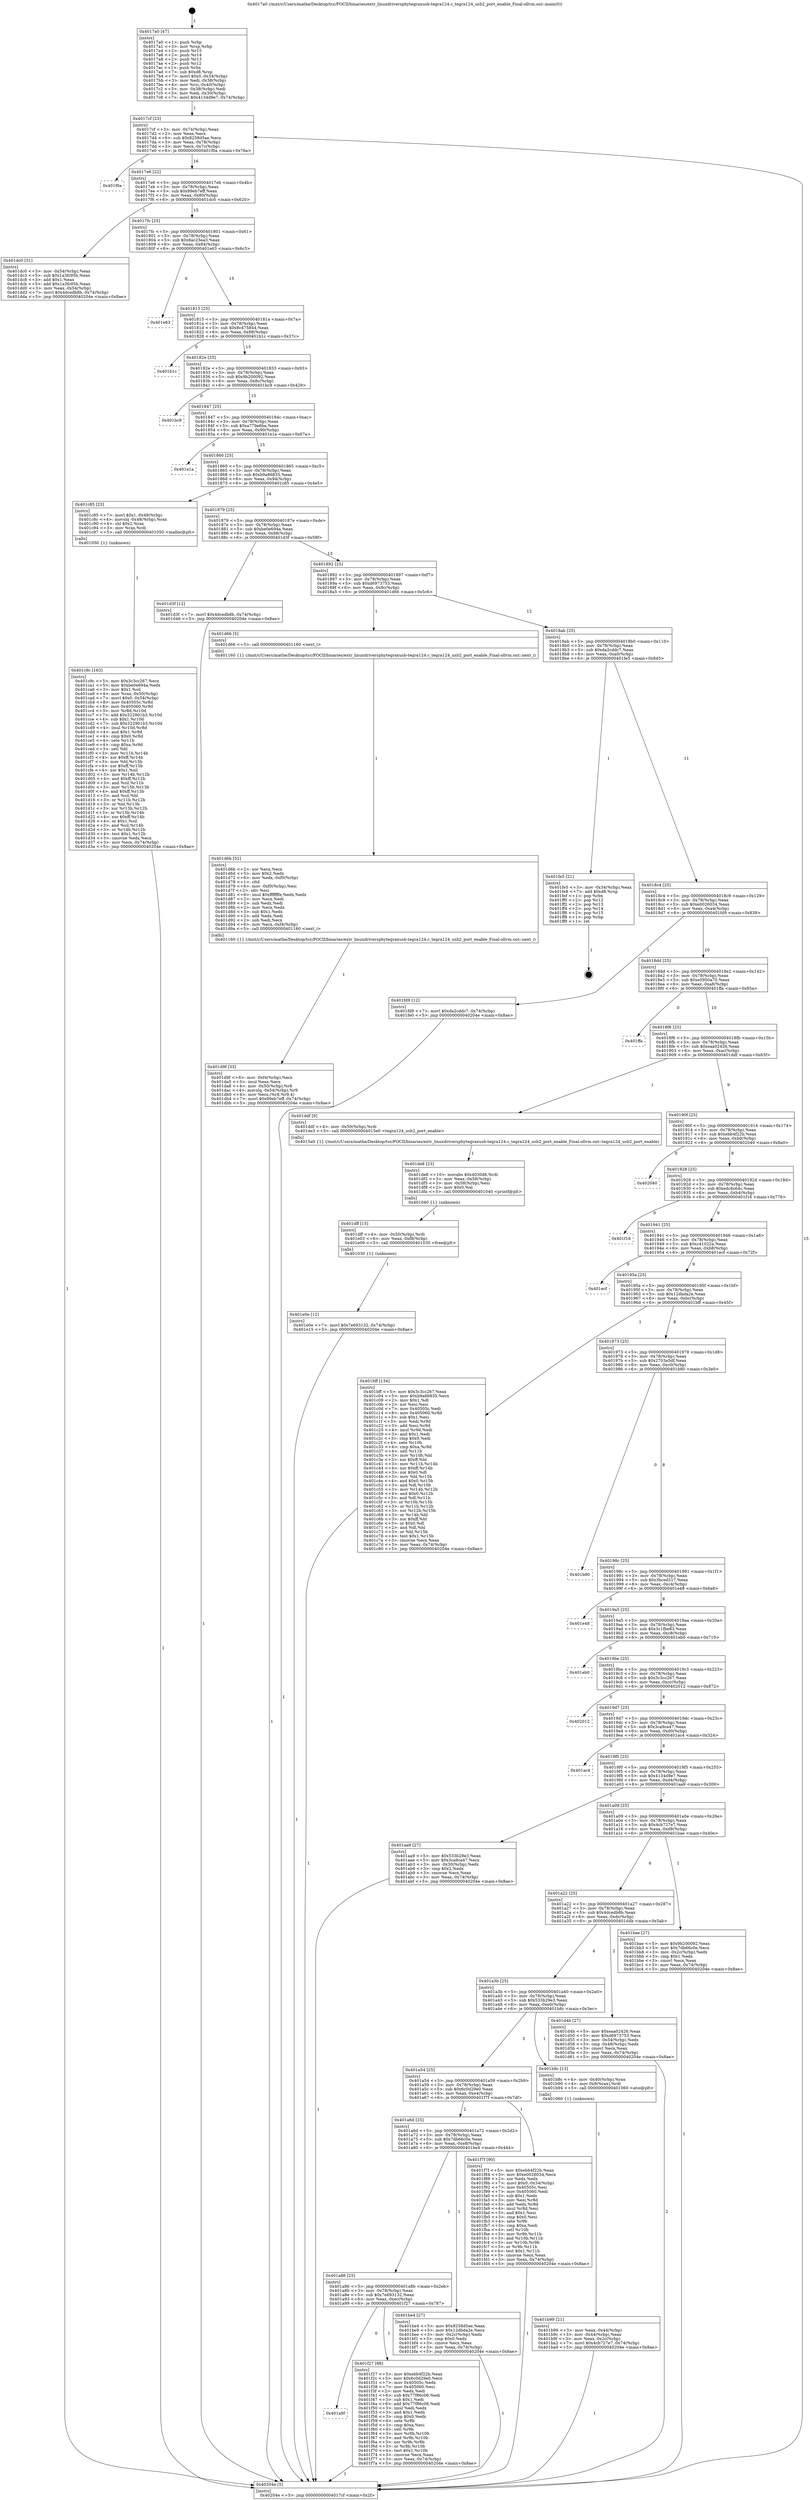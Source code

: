 digraph "0x4017a0" {
  label = "0x4017a0 (/mnt/c/Users/mathe/Desktop/tcc/POCII/binaries/extr_linuxdriversphytegraxusb-tegra124.c_tegra124_usb2_port_enable_Final-ollvm.out::main(0))"
  labelloc = "t"
  node[shape=record]

  Entry [label="",width=0.3,height=0.3,shape=circle,fillcolor=black,style=filled]
  "0x4017cf" [label="{
     0x4017cf [23]\l
     | [instrs]\l
     &nbsp;&nbsp;0x4017cf \<+3\>: mov -0x74(%rbp),%eax\l
     &nbsp;&nbsp;0x4017d2 \<+2\>: mov %eax,%ecx\l
     &nbsp;&nbsp;0x4017d4 \<+6\>: sub $0x8258d5ae,%ecx\l
     &nbsp;&nbsp;0x4017da \<+3\>: mov %eax,-0x78(%rbp)\l
     &nbsp;&nbsp;0x4017dd \<+3\>: mov %ecx,-0x7c(%rbp)\l
     &nbsp;&nbsp;0x4017e0 \<+6\>: je 0000000000401f0a \<main+0x76a\>\l
  }"]
  "0x401f0a" [label="{
     0x401f0a\l
  }", style=dashed]
  "0x4017e6" [label="{
     0x4017e6 [22]\l
     | [instrs]\l
     &nbsp;&nbsp;0x4017e6 \<+5\>: jmp 00000000004017eb \<main+0x4b\>\l
     &nbsp;&nbsp;0x4017eb \<+3\>: mov -0x78(%rbp),%eax\l
     &nbsp;&nbsp;0x4017ee \<+5\>: sub $0x89eb7eff,%eax\l
     &nbsp;&nbsp;0x4017f3 \<+3\>: mov %eax,-0x80(%rbp)\l
     &nbsp;&nbsp;0x4017f6 \<+6\>: je 0000000000401dc0 \<main+0x620\>\l
  }"]
  Exit [label="",width=0.3,height=0.3,shape=circle,fillcolor=black,style=filled,peripheries=2]
  "0x401dc0" [label="{
     0x401dc0 [31]\l
     | [instrs]\l
     &nbsp;&nbsp;0x401dc0 \<+3\>: mov -0x54(%rbp),%eax\l
     &nbsp;&nbsp;0x401dc3 \<+5\>: sub $0x1a3fc95b,%eax\l
     &nbsp;&nbsp;0x401dc8 \<+3\>: add $0x1,%eax\l
     &nbsp;&nbsp;0x401dcb \<+5\>: add $0x1a3fc95b,%eax\l
     &nbsp;&nbsp;0x401dd0 \<+3\>: mov %eax,-0x54(%rbp)\l
     &nbsp;&nbsp;0x401dd3 \<+7\>: movl $0x4dcedb8b,-0x74(%rbp)\l
     &nbsp;&nbsp;0x401dda \<+5\>: jmp 000000000040204e \<main+0x8ae\>\l
  }"]
  "0x4017fc" [label="{
     0x4017fc [25]\l
     | [instrs]\l
     &nbsp;&nbsp;0x4017fc \<+5\>: jmp 0000000000401801 \<main+0x61\>\l
     &nbsp;&nbsp;0x401801 \<+3\>: mov -0x78(%rbp),%eax\l
     &nbsp;&nbsp;0x401804 \<+5\>: sub $0x8ac25ea3,%eax\l
     &nbsp;&nbsp;0x401809 \<+6\>: mov %eax,-0x84(%rbp)\l
     &nbsp;&nbsp;0x40180f \<+6\>: je 0000000000401e63 \<main+0x6c3\>\l
  }"]
  "0x401a9f" [label="{
     0x401a9f\l
  }", style=dashed]
  "0x401e63" [label="{
     0x401e63\l
  }", style=dashed]
  "0x401815" [label="{
     0x401815 [25]\l
     | [instrs]\l
     &nbsp;&nbsp;0x401815 \<+5\>: jmp 000000000040181a \<main+0x7a\>\l
     &nbsp;&nbsp;0x40181a \<+3\>: mov -0x78(%rbp),%eax\l
     &nbsp;&nbsp;0x40181d \<+5\>: sub $0x8c475844,%eax\l
     &nbsp;&nbsp;0x401822 \<+6\>: mov %eax,-0x88(%rbp)\l
     &nbsp;&nbsp;0x401828 \<+6\>: je 0000000000401b1c \<main+0x37c\>\l
  }"]
  "0x401f27" [label="{
     0x401f27 [88]\l
     | [instrs]\l
     &nbsp;&nbsp;0x401f27 \<+5\>: mov $0xebb4f22b,%eax\l
     &nbsp;&nbsp;0x401f2c \<+5\>: mov $0x6c0d29e0,%ecx\l
     &nbsp;&nbsp;0x401f31 \<+7\>: mov 0x40505c,%edx\l
     &nbsp;&nbsp;0x401f38 \<+7\>: mov 0x405060,%esi\l
     &nbsp;&nbsp;0x401f3f \<+2\>: mov %edx,%edi\l
     &nbsp;&nbsp;0x401f41 \<+6\>: sub $0x77f86c06,%edi\l
     &nbsp;&nbsp;0x401f47 \<+3\>: sub $0x1,%edi\l
     &nbsp;&nbsp;0x401f4a \<+6\>: add $0x77f86c06,%edi\l
     &nbsp;&nbsp;0x401f50 \<+3\>: imul %edi,%edx\l
     &nbsp;&nbsp;0x401f53 \<+3\>: and $0x1,%edx\l
     &nbsp;&nbsp;0x401f56 \<+3\>: cmp $0x0,%edx\l
     &nbsp;&nbsp;0x401f59 \<+4\>: sete %r8b\l
     &nbsp;&nbsp;0x401f5d \<+3\>: cmp $0xa,%esi\l
     &nbsp;&nbsp;0x401f60 \<+4\>: setl %r9b\l
     &nbsp;&nbsp;0x401f64 \<+3\>: mov %r8b,%r10b\l
     &nbsp;&nbsp;0x401f67 \<+3\>: and %r9b,%r10b\l
     &nbsp;&nbsp;0x401f6a \<+3\>: xor %r9b,%r8b\l
     &nbsp;&nbsp;0x401f6d \<+3\>: or %r8b,%r10b\l
     &nbsp;&nbsp;0x401f70 \<+4\>: test $0x1,%r10b\l
     &nbsp;&nbsp;0x401f74 \<+3\>: cmovne %ecx,%eax\l
     &nbsp;&nbsp;0x401f77 \<+3\>: mov %eax,-0x74(%rbp)\l
     &nbsp;&nbsp;0x401f7a \<+5\>: jmp 000000000040204e \<main+0x8ae\>\l
  }"]
  "0x401b1c" [label="{
     0x401b1c\l
  }", style=dashed]
  "0x40182e" [label="{
     0x40182e [25]\l
     | [instrs]\l
     &nbsp;&nbsp;0x40182e \<+5\>: jmp 0000000000401833 \<main+0x93\>\l
     &nbsp;&nbsp;0x401833 \<+3\>: mov -0x78(%rbp),%eax\l
     &nbsp;&nbsp;0x401836 \<+5\>: sub $0x9b200092,%eax\l
     &nbsp;&nbsp;0x40183b \<+6\>: mov %eax,-0x8c(%rbp)\l
     &nbsp;&nbsp;0x401841 \<+6\>: je 0000000000401bc9 \<main+0x429\>\l
  }"]
  "0x401e0e" [label="{
     0x401e0e [12]\l
     | [instrs]\l
     &nbsp;&nbsp;0x401e0e \<+7\>: movl $0x7e693132,-0x74(%rbp)\l
     &nbsp;&nbsp;0x401e15 \<+5\>: jmp 000000000040204e \<main+0x8ae\>\l
  }"]
  "0x401bc9" [label="{
     0x401bc9\l
  }", style=dashed]
  "0x401847" [label="{
     0x401847 [25]\l
     | [instrs]\l
     &nbsp;&nbsp;0x401847 \<+5\>: jmp 000000000040184c \<main+0xac\>\l
     &nbsp;&nbsp;0x40184c \<+3\>: mov -0x78(%rbp),%eax\l
     &nbsp;&nbsp;0x40184f \<+5\>: sub $0xa779e6ba,%eax\l
     &nbsp;&nbsp;0x401854 \<+6\>: mov %eax,-0x90(%rbp)\l
     &nbsp;&nbsp;0x40185a \<+6\>: je 0000000000401e1a \<main+0x67a\>\l
  }"]
  "0x401dff" [label="{
     0x401dff [15]\l
     | [instrs]\l
     &nbsp;&nbsp;0x401dff \<+4\>: mov -0x50(%rbp),%rdi\l
     &nbsp;&nbsp;0x401e03 \<+6\>: mov %eax,-0xf8(%rbp)\l
     &nbsp;&nbsp;0x401e09 \<+5\>: call 0000000000401030 \<free@plt\>\l
     | [calls]\l
     &nbsp;&nbsp;0x401030 \{1\} (unknown)\l
  }"]
  "0x401e1a" [label="{
     0x401e1a\l
  }", style=dashed]
  "0x401860" [label="{
     0x401860 [25]\l
     | [instrs]\l
     &nbsp;&nbsp;0x401860 \<+5\>: jmp 0000000000401865 \<main+0xc5\>\l
     &nbsp;&nbsp;0x401865 \<+3\>: mov -0x78(%rbp),%eax\l
     &nbsp;&nbsp;0x401868 \<+5\>: sub $0xb9a86835,%eax\l
     &nbsp;&nbsp;0x40186d \<+6\>: mov %eax,-0x94(%rbp)\l
     &nbsp;&nbsp;0x401873 \<+6\>: je 0000000000401c85 \<main+0x4e5\>\l
  }"]
  "0x401de8" [label="{
     0x401de8 [23]\l
     | [instrs]\l
     &nbsp;&nbsp;0x401de8 \<+10\>: movabs $0x4030d6,%rdi\l
     &nbsp;&nbsp;0x401df2 \<+3\>: mov %eax,-0x58(%rbp)\l
     &nbsp;&nbsp;0x401df5 \<+3\>: mov -0x58(%rbp),%esi\l
     &nbsp;&nbsp;0x401df8 \<+2\>: mov $0x0,%al\l
     &nbsp;&nbsp;0x401dfa \<+5\>: call 0000000000401040 \<printf@plt\>\l
     | [calls]\l
     &nbsp;&nbsp;0x401040 \{1\} (unknown)\l
  }"]
  "0x401c85" [label="{
     0x401c85 [23]\l
     | [instrs]\l
     &nbsp;&nbsp;0x401c85 \<+7\>: movl $0x1,-0x48(%rbp)\l
     &nbsp;&nbsp;0x401c8c \<+4\>: movslq -0x48(%rbp),%rax\l
     &nbsp;&nbsp;0x401c90 \<+4\>: shl $0x2,%rax\l
     &nbsp;&nbsp;0x401c94 \<+3\>: mov %rax,%rdi\l
     &nbsp;&nbsp;0x401c97 \<+5\>: call 0000000000401050 \<malloc@plt\>\l
     | [calls]\l
     &nbsp;&nbsp;0x401050 \{1\} (unknown)\l
  }"]
  "0x401879" [label="{
     0x401879 [25]\l
     | [instrs]\l
     &nbsp;&nbsp;0x401879 \<+5\>: jmp 000000000040187e \<main+0xde\>\l
     &nbsp;&nbsp;0x40187e \<+3\>: mov -0x78(%rbp),%eax\l
     &nbsp;&nbsp;0x401881 \<+5\>: sub $0xbe0e694a,%eax\l
     &nbsp;&nbsp;0x401886 \<+6\>: mov %eax,-0x98(%rbp)\l
     &nbsp;&nbsp;0x40188c \<+6\>: je 0000000000401d3f \<main+0x59f\>\l
  }"]
  "0x401d9f" [label="{
     0x401d9f [33]\l
     | [instrs]\l
     &nbsp;&nbsp;0x401d9f \<+6\>: mov -0xf4(%rbp),%ecx\l
     &nbsp;&nbsp;0x401da5 \<+3\>: imul %eax,%ecx\l
     &nbsp;&nbsp;0x401da8 \<+4\>: mov -0x50(%rbp),%r8\l
     &nbsp;&nbsp;0x401dac \<+4\>: movslq -0x54(%rbp),%r9\l
     &nbsp;&nbsp;0x401db0 \<+4\>: mov %ecx,(%r8,%r9,4)\l
     &nbsp;&nbsp;0x401db4 \<+7\>: movl $0x89eb7eff,-0x74(%rbp)\l
     &nbsp;&nbsp;0x401dbb \<+5\>: jmp 000000000040204e \<main+0x8ae\>\l
  }"]
  "0x401d3f" [label="{
     0x401d3f [12]\l
     | [instrs]\l
     &nbsp;&nbsp;0x401d3f \<+7\>: movl $0x4dcedb8b,-0x74(%rbp)\l
     &nbsp;&nbsp;0x401d46 \<+5\>: jmp 000000000040204e \<main+0x8ae\>\l
  }"]
  "0x401892" [label="{
     0x401892 [25]\l
     | [instrs]\l
     &nbsp;&nbsp;0x401892 \<+5\>: jmp 0000000000401897 \<main+0xf7\>\l
     &nbsp;&nbsp;0x401897 \<+3\>: mov -0x78(%rbp),%eax\l
     &nbsp;&nbsp;0x40189a \<+5\>: sub $0xd6973753,%eax\l
     &nbsp;&nbsp;0x40189f \<+6\>: mov %eax,-0x9c(%rbp)\l
     &nbsp;&nbsp;0x4018a5 \<+6\>: je 0000000000401d66 \<main+0x5c6\>\l
  }"]
  "0x401d6b" [label="{
     0x401d6b [52]\l
     | [instrs]\l
     &nbsp;&nbsp;0x401d6b \<+2\>: xor %ecx,%ecx\l
     &nbsp;&nbsp;0x401d6d \<+5\>: mov $0x2,%edx\l
     &nbsp;&nbsp;0x401d72 \<+6\>: mov %edx,-0xf0(%rbp)\l
     &nbsp;&nbsp;0x401d78 \<+1\>: cltd\l
     &nbsp;&nbsp;0x401d79 \<+6\>: mov -0xf0(%rbp),%esi\l
     &nbsp;&nbsp;0x401d7f \<+2\>: idiv %esi\l
     &nbsp;&nbsp;0x401d81 \<+6\>: imul $0xfffffffe,%edx,%edx\l
     &nbsp;&nbsp;0x401d87 \<+2\>: mov %ecx,%edi\l
     &nbsp;&nbsp;0x401d89 \<+2\>: sub %edx,%edi\l
     &nbsp;&nbsp;0x401d8b \<+2\>: mov %ecx,%edx\l
     &nbsp;&nbsp;0x401d8d \<+3\>: sub $0x1,%edx\l
     &nbsp;&nbsp;0x401d90 \<+2\>: add %edx,%edi\l
     &nbsp;&nbsp;0x401d92 \<+2\>: sub %edi,%ecx\l
     &nbsp;&nbsp;0x401d94 \<+6\>: mov %ecx,-0xf4(%rbp)\l
     &nbsp;&nbsp;0x401d9a \<+5\>: call 0000000000401160 \<next_i\>\l
     | [calls]\l
     &nbsp;&nbsp;0x401160 \{1\} (/mnt/c/Users/mathe/Desktop/tcc/POCII/binaries/extr_linuxdriversphytegraxusb-tegra124.c_tegra124_usb2_port_enable_Final-ollvm.out::next_i)\l
  }"]
  "0x401d66" [label="{
     0x401d66 [5]\l
     | [instrs]\l
     &nbsp;&nbsp;0x401d66 \<+5\>: call 0000000000401160 \<next_i\>\l
     | [calls]\l
     &nbsp;&nbsp;0x401160 \{1\} (/mnt/c/Users/mathe/Desktop/tcc/POCII/binaries/extr_linuxdriversphytegraxusb-tegra124.c_tegra124_usb2_port_enable_Final-ollvm.out::next_i)\l
  }"]
  "0x4018ab" [label="{
     0x4018ab [25]\l
     | [instrs]\l
     &nbsp;&nbsp;0x4018ab \<+5\>: jmp 00000000004018b0 \<main+0x110\>\l
     &nbsp;&nbsp;0x4018b0 \<+3\>: mov -0x78(%rbp),%eax\l
     &nbsp;&nbsp;0x4018b3 \<+5\>: sub $0xda2cddc7,%eax\l
     &nbsp;&nbsp;0x4018b8 \<+6\>: mov %eax,-0xa0(%rbp)\l
     &nbsp;&nbsp;0x4018be \<+6\>: je 0000000000401fe5 \<main+0x845\>\l
  }"]
  "0x401c9c" [label="{
     0x401c9c [163]\l
     | [instrs]\l
     &nbsp;&nbsp;0x401c9c \<+5\>: mov $0x3c3cc267,%ecx\l
     &nbsp;&nbsp;0x401ca1 \<+5\>: mov $0xbe0e694a,%edx\l
     &nbsp;&nbsp;0x401ca6 \<+3\>: mov $0x1,%sil\l
     &nbsp;&nbsp;0x401ca9 \<+4\>: mov %rax,-0x50(%rbp)\l
     &nbsp;&nbsp;0x401cad \<+7\>: movl $0x0,-0x54(%rbp)\l
     &nbsp;&nbsp;0x401cb4 \<+8\>: mov 0x40505c,%r8d\l
     &nbsp;&nbsp;0x401cbc \<+8\>: mov 0x405060,%r9d\l
     &nbsp;&nbsp;0x401cc4 \<+3\>: mov %r8d,%r10d\l
     &nbsp;&nbsp;0x401cc7 \<+7\>: add $0x322901b3,%r10d\l
     &nbsp;&nbsp;0x401cce \<+4\>: sub $0x1,%r10d\l
     &nbsp;&nbsp;0x401cd2 \<+7\>: sub $0x322901b3,%r10d\l
     &nbsp;&nbsp;0x401cd9 \<+4\>: imul %r10d,%r8d\l
     &nbsp;&nbsp;0x401cdd \<+4\>: and $0x1,%r8d\l
     &nbsp;&nbsp;0x401ce1 \<+4\>: cmp $0x0,%r8d\l
     &nbsp;&nbsp;0x401ce5 \<+4\>: sete %r11b\l
     &nbsp;&nbsp;0x401ce9 \<+4\>: cmp $0xa,%r9d\l
     &nbsp;&nbsp;0x401ced \<+3\>: setl %bl\l
     &nbsp;&nbsp;0x401cf0 \<+3\>: mov %r11b,%r14b\l
     &nbsp;&nbsp;0x401cf3 \<+4\>: xor $0xff,%r14b\l
     &nbsp;&nbsp;0x401cf7 \<+3\>: mov %bl,%r15b\l
     &nbsp;&nbsp;0x401cfa \<+4\>: xor $0xff,%r15b\l
     &nbsp;&nbsp;0x401cfe \<+4\>: xor $0x1,%sil\l
     &nbsp;&nbsp;0x401d02 \<+3\>: mov %r14b,%r12b\l
     &nbsp;&nbsp;0x401d05 \<+4\>: and $0xff,%r12b\l
     &nbsp;&nbsp;0x401d09 \<+3\>: and %sil,%r11b\l
     &nbsp;&nbsp;0x401d0c \<+3\>: mov %r15b,%r13b\l
     &nbsp;&nbsp;0x401d0f \<+4\>: and $0xff,%r13b\l
     &nbsp;&nbsp;0x401d13 \<+3\>: and %sil,%bl\l
     &nbsp;&nbsp;0x401d16 \<+3\>: or %r11b,%r12b\l
     &nbsp;&nbsp;0x401d19 \<+3\>: or %bl,%r13b\l
     &nbsp;&nbsp;0x401d1c \<+3\>: xor %r13b,%r12b\l
     &nbsp;&nbsp;0x401d1f \<+3\>: or %r15b,%r14b\l
     &nbsp;&nbsp;0x401d22 \<+4\>: xor $0xff,%r14b\l
     &nbsp;&nbsp;0x401d26 \<+4\>: or $0x1,%sil\l
     &nbsp;&nbsp;0x401d2a \<+3\>: and %sil,%r14b\l
     &nbsp;&nbsp;0x401d2d \<+3\>: or %r14b,%r12b\l
     &nbsp;&nbsp;0x401d30 \<+4\>: test $0x1,%r12b\l
     &nbsp;&nbsp;0x401d34 \<+3\>: cmovne %edx,%ecx\l
     &nbsp;&nbsp;0x401d37 \<+3\>: mov %ecx,-0x74(%rbp)\l
     &nbsp;&nbsp;0x401d3a \<+5\>: jmp 000000000040204e \<main+0x8ae\>\l
  }"]
  "0x401fe5" [label="{
     0x401fe5 [21]\l
     | [instrs]\l
     &nbsp;&nbsp;0x401fe5 \<+3\>: mov -0x34(%rbp),%eax\l
     &nbsp;&nbsp;0x401fe8 \<+7\>: add $0xd8,%rsp\l
     &nbsp;&nbsp;0x401fef \<+1\>: pop %rbx\l
     &nbsp;&nbsp;0x401ff0 \<+2\>: pop %r12\l
     &nbsp;&nbsp;0x401ff2 \<+2\>: pop %r13\l
     &nbsp;&nbsp;0x401ff4 \<+2\>: pop %r14\l
     &nbsp;&nbsp;0x401ff6 \<+2\>: pop %r15\l
     &nbsp;&nbsp;0x401ff8 \<+1\>: pop %rbp\l
     &nbsp;&nbsp;0x401ff9 \<+1\>: ret\l
  }"]
  "0x4018c4" [label="{
     0x4018c4 [25]\l
     | [instrs]\l
     &nbsp;&nbsp;0x4018c4 \<+5\>: jmp 00000000004018c9 \<main+0x129\>\l
     &nbsp;&nbsp;0x4018c9 \<+3\>: mov -0x78(%rbp),%eax\l
     &nbsp;&nbsp;0x4018cc \<+5\>: sub $0xe0026034,%eax\l
     &nbsp;&nbsp;0x4018d1 \<+6\>: mov %eax,-0xa4(%rbp)\l
     &nbsp;&nbsp;0x4018d7 \<+6\>: je 0000000000401fd9 \<main+0x839\>\l
  }"]
  "0x401a86" [label="{
     0x401a86 [25]\l
     | [instrs]\l
     &nbsp;&nbsp;0x401a86 \<+5\>: jmp 0000000000401a8b \<main+0x2eb\>\l
     &nbsp;&nbsp;0x401a8b \<+3\>: mov -0x78(%rbp),%eax\l
     &nbsp;&nbsp;0x401a8e \<+5\>: sub $0x7e693132,%eax\l
     &nbsp;&nbsp;0x401a93 \<+6\>: mov %eax,-0xec(%rbp)\l
     &nbsp;&nbsp;0x401a99 \<+6\>: je 0000000000401f27 \<main+0x787\>\l
  }"]
  "0x401fd9" [label="{
     0x401fd9 [12]\l
     | [instrs]\l
     &nbsp;&nbsp;0x401fd9 \<+7\>: movl $0xda2cddc7,-0x74(%rbp)\l
     &nbsp;&nbsp;0x401fe0 \<+5\>: jmp 000000000040204e \<main+0x8ae\>\l
  }"]
  "0x4018dd" [label="{
     0x4018dd [25]\l
     | [instrs]\l
     &nbsp;&nbsp;0x4018dd \<+5\>: jmp 00000000004018e2 \<main+0x142\>\l
     &nbsp;&nbsp;0x4018e2 \<+3\>: mov -0x78(%rbp),%eax\l
     &nbsp;&nbsp;0x4018e5 \<+5\>: sub $0xe5950a70,%eax\l
     &nbsp;&nbsp;0x4018ea \<+6\>: mov %eax,-0xa8(%rbp)\l
     &nbsp;&nbsp;0x4018f0 \<+6\>: je 0000000000401ffa \<main+0x85a\>\l
  }"]
  "0x401be4" [label="{
     0x401be4 [27]\l
     | [instrs]\l
     &nbsp;&nbsp;0x401be4 \<+5\>: mov $0x8258d5ae,%eax\l
     &nbsp;&nbsp;0x401be9 \<+5\>: mov $0x12dbda2e,%ecx\l
     &nbsp;&nbsp;0x401bee \<+3\>: mov -0x2c(%rbp),%edx\l
     &nbsp;&nbsp;0x401bf1 \<+3\>: cmp $0x0,%edx\l
     &nbsp;&nbsp;0x401bf4 \<+3\>: cmove %ecx,%eax\l
     &nbsp;&nbsp;0x401bf7 \<+3\>: mov %eax,-0x74(%rbp)\l
     &nbsp;&nbsp;0x401bfa \<+5\>: jmp 000000000040204e \<main+0x8ae\>\l
  }"]
  "0x401ffa" [label="{
     0x401ffa\l
  }", style=dashed]
  "0x4018f6" [label="{
     0x4018f6 [25]\l
     | [instrs]\l
     &nbsp;&nbsp;0x4018f6 \<+5\>: jmp 00000000004018fb \<main+0x15b\>\l
     &nbsp;&nbsp;0x4018fb \<+3\>: mov -0x78(%rbp),%eax\l
     &nbsp;&nbsp;0x4018fe \<+5\>: sub $0xeaa02426,%eax\l
     &nbsp;&nbsp;0x401903 \<+6\>: mov %eax,-0xac(%rbp)\l
     &nbsp;&nbsp;0x401909 \<+6\>: je 0000000000401ddf \<main+0x63f\>\l
  }"]
  "0x401a6d" [label="{
     0x401a6d [25]\l
     | [instrs]\l
     &nbsp;&nbsp;0x401a6d \<+5\>: jmp 0000000000401a72 \<main+0x2d2\>\l
     &nbsp;&nbsp;0x401a72 \<+3\>: mov -0x78(%rbp),%eax\l
     &nbsp;&nbsp;0x401a75 \<+5\>: sub $0x7db66c0e,%eax\l
     &nbsp;&nbsp;0x401a7a \<+6\>: mov %eax,-0xe8(%rbp)\l
     &nbsp;&nbsp;0x401a80 \<+6\>: je 0000000000401be4 \<main+0x444\>\l
  }"]
  "0x401ddf" [label="{
     0x401ddf [9]\l
     | [instrs]\l
     &nbsp;&nbsp;0x401ddf \<+4\>: mov -0x50(%rbp),%rdi\l
     &nbsp;&nbsp;0x401de3 \<+5\>: call 00000000004015e0 \<tegra124_usb2_port_enable\>\l
     | [calls]\l
     &nbsp;&nbsp;0x4015e0 \{1\} (/mnt/c/Users/mathe/Desktop/tcc/POCII/binaries/extr_linuxdriversphytegraxusb-tegra124.c_tegra124_usb2_port_enable_Final-ollvm.out::tegra124_usb2_port_enable)\l
  }"]
  "0x40190f" [label="{
     0x40190f [25]\l
     | [instrs]\l
     &nbsp;&nbsp;0x40190f \<+5\>: jmp 0000000000401914 \<main+0x174\>\l
     &nbsp;&nbsp;0x401914 \<+3\>: mov -0x78(%rbp),%eax\l
     &nbsp;&nbsp;0x401917 \<+5\>: sub $0xebb4f22b,%eax\l
     &nbsp;&nbsp;0x40191c \<+6\>: mov %eax,-0xb0(%rbp)\l
     &nbsp;&nbsp;0x401922 \<+6\>: je 0000000000402040 \<main+0x8a0\>\l
  }"]
  "0x401f7f" [label="{
     0x401f7f [90]\l
     | [instrs]\l
     &nbsp;&nbsp;0x401f7f \<+5\>: mov $0xebb4f22b,%eax\l
     &nbsp;&nbsp;0x401f84 \<+5\>: mov $0xe0026034,%ecx\l
     &nbsp;&nbsp;0x401f89 \<+2\>: xor %edx,%edx\l
     &nbsp;&nbsp;0x401f8b \<+7\>: movl $0x0,-0x34(%rbp)\l
     &nbsp;&nbsp;0x401f92 \<+7\>: mov 0x40505c,%esi\l
     &nbsp;&nbsp;0x401f99 \<+7\>: mov 0x405060,%edi\l
     &nbsp;&nbsp;0x401fa0 \<+3\>: sub $0x1,%edx\l
     &nbsp;&nbsp;0x401fa3 \<+3\>: mov %esi,%r8d\l
     &nbsp;&nbsp;0x401fa6 \<+3\>: add %edx,%r8d\l
     &nbsp;&nbsp;0x401fa9 \<+4\>: imul %r8d,%esi\l
     &nbsp;&nbsp;0x401fad \<+3\>: and $0x1,%esi\l
     &nbsp;&nbsp;0x401fb0 \<+3\>: cmp $0x0,%esi\l
     &nbsp;&nbsp;0x401fb3 \<+4\>: sete %r9b\l
     &nbsp;&nbsp;0x401fb7 \<+3\>: cmp $0xa,%edi\l
     &nbsp;&nbsp;0x401fba \<+4\>: setl %r10b\l
     &nbsp;&nbsp;0x401fbe \<+3\>: mov %r9b,%r11b\l
     &nbsp;&nbsp;0x401fc1 \<+3\>: and %r10b,%r11b\l
     &nbsp;&nbsp;0x401fc4 \<+3\>: xor %r10b,%r9b\l
     &nbsp;&nbsp;0x401fc7 \<+3\>: or %r9b,%r11b\l
     &nbsp;&nbsp;0x401fca \<+4\>: test $0x1,%r11b\l
     &nbsp;&nbsp;0x401fce \<+3\>: cmovne %ecx,%eax\l
     &nbsp;&nbsp;0x401fd1 \<+3\>: mov %eax,-0x74(%rbp)\l
     &nbsp;&nbsp;0x401fd4 \<+5\>: jmp 000000000040204e \<main+0x8ae\>\l
  }"]
  "0x402040" [label="{
     0x402040\l
  }", style=dashed]
  "0x401928" [label="{
     0x401928 [25]\l
     | [instrs]\l
     &nbsp;&nbsp;0x401928 \<+5\>: jmp 000000000040192d \<main+0x18d\>\l
     &nbsp;&nbsp;0x40192d \<+3\>: mov -0x78(%rbp),%eax\l
     &nbsp;&nbsp;0x401930 \<+5\>: sub $0xedc8c64c,%eax\l
     &nbsp;&nbsp;0x401935 \<+6\>: mov %eax,-0xb4(%rbp)\l
     &nbsp;&nbsp;0x40193b \<+6\>: je 0000000000401f16 \<main+0x776\>\l
  }"]
  "0x401b99" [label="{
     0x401b99 [21]\l
     | [instrs]\l
     &nbsp;&nbsp;0x401b99 \<+3\>: mov %eax,-0x44(%rbp)\l
     &nbsp;&nbsp;0x401b9c \<+3\>: mov -0x44(%rbp),%eax\l
     &nbsp;&nbsp;0x401b9f \<+3\>: mov %eax,-0x2c(%rbp)\l
     &nbsp;&nbsp;0x401ba2 \<+7\>: movl $0x4cb727e7,-0x74(%rbp)\l
     &nbsp;&nbsp;0x401ba9 \<+5\>: jmp 000000000040204e \<main+0x8ae\>\l
  }"]
  "0x401f16" [label="{
     0x401f16\l
  }", style=dashed]
  "0x401941" [label="{
     0x401941 [25]\l
     | [instrs]\l
     &nbsp;&nbsp;0x401941 \<+5\>: jmp 0000000000401946 \<main+0x1a6\>\l
     &nbsp;&nbsp;0x401946 \<+3\>: mov -0x78(%rbp),%eax\l
     &nbsp;&nbsp;0x401949 \<+5\>: sub $0xc41022a,%eax\l
     &nbsp;&nbsp;0x40194e \<+6\>: mov %eax,-0xb8(%rbp)\l
     &nbsp;&nbsp;0x401954 \<+6\>: je 0000000000401ecf \<main+0x72f\>\l
  }"]
  "0x401a54" [label="{
     0x401a54 [25]\l
     | [instrs]\l
     &nbsp;&nbsp;0x401a54 \<+5\>: jmp 0000000000401a59 \<main+0x2b9\>\l
     &nbsp;&nbsp;0x401a59 \<+3\>: mov -0x78(%rbp),%eax\l
     &nbsp;&nbsp;0x401a5c \<+5\>: sub $0x6c0d29e0,%eax\l
     &nbsp;&nbsp;0x401a61 \<+6\>: mov %eax,-0xe4(%rbp)\l
     &nbsp;&nbsp;0x401a67 \<+6\>: je 0000000000401f7f \<main+0x7df\>\l
  }"]
  "0x401ecf" [label="{
     0x401ecf\l
  }", style=dashed]
  "0x40195a" [label="{
     0x40195a [25]\l
     | [instrs]\l
     &nbsp;&nbsp;0x40195a \<+5\>: jmp 000000000040195f \<main+0x1bf\>\l
     &nbsp;&nbsp;0x40195f \<+3\>: mov -0x78(%rbp),%eax\l
     &nbsp;&nbsp;0x401962 \<+5\>: sub $0x12dbda2e,%eax\l
     &nbsp;&nbsp;0x401967 \<+6\>: mov %eax,-0xbc(%rbp)\l
     &nbsp;&nbsp;0x40196d \<+6\>: je 0000000000401bff \<main+0x45f\>\l
  }"]
  "0x401b8c" [label="{
     0x401b8c [13]\l
     | [instrs]\l
     &nbsp;&nbsp;0x401b8c \<+4\>: mov -0x40(%rbp),%rax\l
     &nbsp;&nbsp;0x401b90 \<+4\>: mov 0x8(%rax),%rdi\l
     &nbsp;&nbsp;0x401b94 \<+5\>: call 0000000000401060 \<atoi@plt\>\l
     | [calls]\l
     &nbsp;&nbsp;0x401060 \{1\} (unknown)\l
  }"]
  "0x401bff" [label="{
     0x401bff [134]\l
     | [instrs]\l
     &nbsp;&nbsp;0x401bff \<+5\>: mov $0x3c3cc267,%eax\l
     &nbsp;&nbsp;0x401c04 \<+5\>: mov $0xb9a86835,%ecx\l
     &nbsp;&nbsp;0x401c09 \<+2\>: mov $0x1,%dl\l
     &nbsp;&nbsp;0x401c0b \<+2\>: xor %esi,%esi\l
     &nbsp;&nbsp;0x401c0d \<+7\>: mov 0x40505c,%edi\l
     &nbsp;&nbsp;0x401c14 \<+8\>: mov 0x405060,%r8d\l
     &nbsp;&nbsp;0x401c1c \<+3\>: sub $0x1,%esi\l
     &nbsp;&nbsp;0x401c1f \<+3\>: mov %edi,%r9d\l
     &nbsp;&nbsp;0x401c22 \<+3\>: add %esi,%r9d\l
     &nbsp;&nbsp;0x401c25 \<+4\>: imul %r9d,%edi\l
     &nbsp;&nbsp;0x401c29 \<+3\>: and $0x1,%edi\l
     &nbsp;&nbsp;0x401c2c \<+3\>: cmp $0x0,%edi\l
     &nbsp;&nbsp;0x401c2f \<+4\>: sete %r10b\l
     &nbsp;&nbsp;0x401c33 \<+4\>: cmp $0xa,%r8d\l
     &nbsp;&nbsp;0x401c37 \<+4\>: setl %r11b\l
     &nbsp;&nbsp;0x401c3b \<+3\>: mov %r10b,%bl\l
     &nbsp;&nbsp;0x401c3e \<+3\>: xor $0xff,%bl\l
     &nbsp;&nbsp;0x401c41 \<+3\>: mov %r11b,%r14b\l
     &nbsp;&nbsp;0x401c44 \<+4\>: xor $0xff,%r14b\l
     &nbsp;&nbsp;0x401c48 \<+3\>: xor $0x0,%dl\l
     &nbsp;&nbsp;0x401c4b \<+3\>: mov %bl,%r15b\l
     &nbsp;&nbsp;0x401c4e \<+4\>: and $0x0,%r15b\l
     &nbsp;&nbsp;0x401c52 \<+3\>: and %dl,%r10b\l
     &nbsp;&nbsp;0x401c55 \<+3\>: mov %r14b,%r12b\l
     &nbsp;&nbsp;0x401c58 \<+4\>: and $0x0,%r12b\l
     &nbsp;&nbsp;0x401c5c \<+3\>: and %dl,%r11b\l
     &nbsp;&nbsp;0x401c5f \<+3\>: or %r10b,%r15b\l
     &nbsp;&nbsp;0x401c62 \<+3\>: or %r11b,%r12b\l
     &nbsp;&nbsp;0x401c65 \<+3\>: xor %r12b,%r15b\l
     &nbsp;&nbsp;0x401c68 \<+3\>: or %r14b,%bl\l
     &nbsp;&nbsp;0x401c6b \<+3\>: xor $0xff,%bl\l
     &nbsp;&nbsp;0x401c6e \<+3\>: or $0x0,%dl\l
     &nbsp;&nbsp;0x401c71 \<+2\>: and %dl,%bl\l
     &nbsp;&nbsp;0x401c73 \<+3\>: or %bl,%r15b\l
     &nbsp;&nbsp;0x401c76 \<+4\>: test $0x1,%r15b\l
     &nbsp;&nbsp;0x401c7a \<+3\>: cmovne %ecx,%eax\l
     &nbsp;&nbsp;0x401c7d \<+3\>: mov %eax,-0x74(%rbp)\l
     &nbsp;&nbsp;0x401c80 \<+5\>: jmp 000000000040204e \<main+0x8ae\>\l
  }"]
  "0x401973" [label="{
     0x401973 [25]\l
     | [instrs]\l
     &nbsp;&nbsp;0x401973 \<+5\>: jmp 0000000000401978 \<main+0x1d8\>\l
     &nbsp;&nbsp;0x401978 \<+3\>: mov -0x78(%rbp),%eax\l
     &nbsp;&nbsp;0x40197b \<+5\>: sub $0x2703a5df,%eax\l
     &nbsp;&nbsp;0x401980 \<+6\>: mov %eax,-0xc0(%rbp)\l
     &nbsp;&nbsp;0x401986 \<+6\>: je 0000000000401b80 \<main+0x3e0\>\l
  }"]
  "0x401a3b" [label="{
     0x401a3b [25]\l
     | [instrs]\l
     &nbsp;&nbsp;0x401a3b \<+5\>: jmp 0000000000401a40 \<main+0x2a0\>\l
     &nbsp;&nbsp;0x401a40 \<+3\>: mov -0x78(%rbp),%eax\l
     &nbsp;&nbsp;0x401a43 \<+5\>: sub $0x533b29e3,%eax\l
     &nbsp;&nbsp;0x401a48 \<+6\>: mov %eax,-0xe0(%rbp)\l
     &nbsp;&nbsp;0x401a4e \<+6\>: je 0000000000401b8c \<main+0x3ec\>\l
  }"]
  "0x401b80" [label="{
     0x401b80\l
  }", style=dashed]
  "0x40198c" [label="{
     0x40198c [25]\l
     | [instrs]\l
     &nbsp;&nbsp;0x40198c \<+5\>: jmp 0000000000401991 \<main+0x1f1\>\l
     &nbsp;&nbsp;0x401991 \<+3\>: mov -0x78(%rbp),%eax\l
     &nbsp;&nbsp;0x401994 \<+5\>: sub $0x3bced317,%eax\l
     &nbsp;&nbsp;0x401999 \<+6\>: mov %eax,-0xc4(%rbp)\l
     &nbsp;&nbsp;0x40199f \<+6\>: je 0000000000401e48 \<main+0x6a8\>\l
  }"]
  "0x401d4b" [label="{
     0x401d4b [27]\l
     | [instrs]\l
     &nbsp;&nbsp;0x401d4b \<+5\>: mov $0xeaa02426,%eax\l
     &nbsp;&nbsp;0x401d50 \<+5\>: mov $0xd6973753,%ecx\l
     &nbsp;&nbsp;0x401d55 \<+3\>: mov -0x54(%rbp),%edx\l
     &nbsp;&nbsp;0x401d58 \<+3\>: cmp -0x48(%rbp),%edx\l
     &nbsp;&nbsp;0x401d5b \<+3\>: cmovl %ecx,%eax\l
     &nbsp;&nbsp;0x401d5e \<+3\>: mov %eax,-0x74(%rbp)\l
     &nbsp;&nbsp;0x401d61 \<+5\>: jmp 000000000040204e \<main+0x8ae\>\l
  }"]
  "0x401e48" [label="{
     0x401e48\l
  }", style=dashed]
  "0x4019a5" [label="{
     0x4019a5 [25]\l
     | [instrs]\l
     &nbsp;&nbsp;0x4019a5 \<+5\>: jmp 00000000004019aa \<main+0x20a\>\l
     &nbsp;&nbsp;0x4019aa \<+3\>: mov -0x78(%rbp),%eax\l
     &nbsp;&nbsp;0x4019ad \<+5\>: sub $0x3c1fbe83,%eax\l
     &nbsp;&nbsp;0x4019b2 \<+6\>: mov %eax,-0xc8(%rbp)\l
     &nbsp;&nbsp;0x4019b8 \<+6\>: je 0000000000401eb0 \<main+0x710\>\l
  }"]
  "0x401a22" [label="{
     0x401a22 [25]\l
     | [instrs]\l
     &nbsp;&nbsp;0x401a22 \<+5\>: jmp 0000000000401a27 \<main+0x287\>\l
     &nbsp;&nbsp;0x401a27 \<+3\>: mov -0x78(%rbp),%eax\l
     &nbsp;&nbsp;0x401a2a \<+5\>: sub $0x4dcedb8b,%eax\l
     &nbsp;&nbsp;0x401a2f \<+6\>: mov %eax,-0xdc(%rbp)\l
     &nbsp;&nbsp;0x401a35 \<+6\>: je 0000000000401d4b \<main+0x5ab\>\l
  }"]
  "0x401eb0" [label="{
     0x401eb0\l
  }", style=dashed]
  "0x4019be" [label="{
     0x4019be [25]\l
     | [instrs]\l
     &nbsp;&nbsp;0x4019be \<+5\>: jmp 00000000004019c3 \<main+0x223\>\l
     &nbsp;&nbsp;0x4019c3 \<+3\>: mov -0x78(%rbp),%eax\l
     &nbsp;&nbsp;0x4019c6 \<+5\>: sub $0x3c3cc267,%eax\l
     &nbsp;&nbsp;0x4019cb \<+6\>: mov %eax,-0xcc(%rbp)\l
     &nbsp;&nbsp;0x4019d1 \<+6\>: je 0000000000402012 \<main+0x872\>\l
  }"]
  "0x401bae" [label="{
     0x401bae [27]\l
     | [instrs]\l
     &nbsp;&nbsp;0x401bae \<+5\>: mov $0x9b200092,%eax\l
     &nbsp;&nbsp;0x401bb3 \<+5\>: mov $0x7db66c0e,%ecx\l
     &nbsp;&nbsp;0x401bb8 \<+3\>: mov -0x2c(%rbp),%edx\l
     &nbsp;&nbsp;0x401bbb \<+3\>: cmp $0x1,%edx\l
     &nbsp;&nbsp;0x401bbe \<+3\>: cmovl %ecx,%eax\l
     &nbsp;&nbsp;0x401bc1 \<+3\>: mov %eax,-0x74(%rbp)\l
     &nbsp;&nbsp;0x401bc4 \<+5\>: jmp 000000000040204e \<main+0x8ae\>\l
  }"]
  "0x402012" [label="{
     0x402012\l
  }", style=dashed]
  "0x4019d7" [label="{
     0x4019d7 [25]\l
     | [instrs]\l
     &nbsp;&nbsp;0x4019d7 \<+5\>: jmp 00000000004019dc \<main+0x23c\>\l
     &nbsp;&nbsp;0x4019dc \<+3\>: mov -0x78(%rbp),%eax\l
     &nbsp;&nbsp;0x4019df \<+5\>: sub $0x3ca9ca47,%eax\l
     &nbsp;&nbsp;0x4019e4 \<+6\>: mov %eax,-0xd0(%rbp)\l
     &nbsp;&nbsp;0x4019ea \<+6\>: je 0000000000401ac4 \<main+0x324\>\l
  }"]
  "0x4017a0" [label="{
     0x4017a0 [47]\l
     | [instrs]\l
     &nbsp;&nbsp;0x4017a0 \<+1\>: push %rbp\l
     &nbsp;&nbsp;0x4017a1 \<+3\>: mov %rsp,%rbp\l
     &nbsp;&nbsp;0x4017a4 \<+2\>: push %r15\l
     &nbsp;&nbsp;0x4017a6 \<+2\>: push %r14\l
     &nbsp;&nbsp;0x4017a8 \<+2\>: push %r13\l
     &nbsp;&nbsp;0x4017aa \<+2\>: push %r12\l
     &nbsp;&nbsp;0x4017ac \<+1\>: push %rbx\l
     &nbsp;&nbsp;0x4017ad \<+7\>: sub $0xd8,%rsp\l
     &nbsp;&nbsp;0x4017b4 \<+7\>: movl $0x0,-0x34(%rbp)\l
     &nbsp;&nbsp;0x4017bb \<+3\>: mov %edi,-0x38(%rbp)\l
     &nbsp;&nbsp;0x4017be \<+4\>: mov %rsi,-0x40(%rbp)\l
     &nbsp;&nbsp;0x4017c2 \<+3\>: mov -0x38(%rbp),%edi\l
     &nbsp;&nbsp;0x4017c5 \<+3\>: mov %edi,-0x30(%rbp)\l
     &nbsp;&nbsp;0x4017c8 \<+7\>: movl $0x4134d9e7,-0x74(%rbp)\l
  }"]
  "0x401ac4" [label="{
     0x401ac4\l
  }", style=dashed]
  "0x4019f0" [label="{
     0x4019f0 [25]\l
     | [instrs]\l
     &nbsp;&nbsp;0x4019f0 \<+5\>: jmp 00000000004019f5 \<main+0x255\>\l
     &nbsp;&nbsp;0x4019f5 \<+3\>: mov -0x78(%rbp),%eax\l
     &nbsp;&nbsp;0x4019f8 \<+5\>: sub $0x4134d9e7,%eax\l
     &nbsp;&nbsp;0x4019fd \<+6\>: mov %eax,-0xd4(%rbp)\l
     &nbsp;&nbsp;0x401a03 \<+6\>: je 0000000000401aa9 \<main+0x309\>\l
  }"]
  "0x40204e" [label="{
     0x40204e [5]\l
     | [instrs]\l
     &nbsp;&nbsp;0x40204e \<+5\>: jmp 00000000004017cf \<main+0x2f\>\l
  }"]
  "0x401aa9" [label="{
     0x401aa9 [27]\l
     | [instrs]\l
     &nbsp;&nbsp;0x401aa9 \<+5\>: mov $0x533b29e3,%eax\l
     &nbsp;&nbsp;0x401aae \<+5\>: mov $0x3ca9ca47,%ecx\l
     &nbsp;&nbsp;0x401ab3 \<+3\>: mov -0x30(%rbp),%edx\l
     &nbsp;&nbsp;0x401ab6 \<+3\>: cmp $0x2,%edx\l
     &nbsp;&nbsp;0x401ab9 \<+3\>: cmovne %ecx,%eax\l
     &nbsp;&nbsp;0x401abc \<+3\>: mov %eax,-0x74(%rbp)\l
     &nbsp;&nbsp;0x401abf \<+5\>: jmp 000000000040204e \<main+0x8ae\>\l
  }"]
  "0x401a09" [label="{
     0x401a09 [25]\l
     | [instrs]\l
     &nbsp;&nbsp;0x401a09 \<+5\>: jmp 0000000000401a0e \<main+0x26e\>\l
     &nbsp;&nbsp;0x401a0e \<+3\>: mov -0x78(%rbp),%eax\l
     &nbsp;&nbsp;0x401a11 \<+5\>: sub $0x4cb727e7,%eax\l
     &nbsp;&nbsp;0x401a16 \<+6\>: mov %eax,-0xd8(%rbp)\l
     &nbsp;&nbsp;0x401a1c \<+6\>: je 0000000000401bae \<main+0x40e\>\l
  }"]
  Entry -> "0x4017a0" [label=" 1"]
  "0x4017cf" -> "0x401f0a" [label=" 0"]
  "0x4017cf" -> "0x4017e6" [label=" 16"]
  "0x401fe5" -> Exit [label=" 1"]
  "0x4017e6" -> "0x401dc0" [label=" 1"]
  "0x4017e6" -> "0x4017fc" [label=" 15"]
  "0x401fd9" -> "0x40204e" [label=" 1"]
  "0x4017fc" -> "0x401e63" [label=" 0"]
  "0x4017fc" -> "0x401815" [label=" 15"]
  "0x401f7f" -> "0x40204e" [label=" 1"]
  "0x401815" -> "0x401b1c" [label=" 0"]
  "0x401815" -> "0x40182e" [label=" 15"]
  "0x401f27" -> "0x40204e" [label=" 1"]
  "0x40182e" -> "0x401bc9" [label=" 0"]
  "0x40182e" -> "0x401847" [label=" 15"]
  "0x401a86" -> "0x401f27" [label=" 1"]
  "0x401847" -> "0x401e1a" [label=" 0"]
  "0x401847" -> "0x401860" [label=" 15"]
  "0x401a86" -> "0x401a9f" [label=" 0"]
  "0x401860" -> "0x401c85" [label=" 1"]
  "0x401860" -> "0x401879" [label=" 14"]
  "0x401e0e" -> "0x40204e" [label=" 1"]
  "0x401879" -> "0x401d3f" [label=" 1"]
  "0x401879" -> "0x401892" [label=" 13"]
  "0x401dff" -> "0x401e0e" [label=" 1"]
  "0x401892" -> "0x401d66" [label=" 1"]
  "0x401892" -> "0x4018ab" [label=" 12"]
  "0x401de8" -> "0x401dff" [label=" 1"]
  "0x4018ab" -> "0x401fe5" [label=" 1"]
  "0x4018ab" -> "0x4018c4" [label=" 11"]
  "0x401ddf" -> "0x401de8" [label=" 1"]
  "0x4018c4" -> "0x401fd9" [label=" 1"]
  "0x4018c4" -> "0x4018dd" [label=" 10"]
  "0x401dc0" -> "0x40204e" [label=" 1"]
  "0x4018dd" -> "0x401ffa" [label=" 0"]
  "0x4018dd" -> "0x4018f6" [label=" 10"]
  "0x401d9f" -> "0x40204e" [label=" 1"]
  "0x4018f6" -> "0x401ddf" [label=" 1"]
  "0x4018f6" -> "0x40190f" [label=" 9"]
  "0x401d66" -> "0x401d6b" [label=" 1"]
  "0x40190f" -> "0x402040" [label=" 0"]
  "0x40190f" -> "0x401928" [label=" 9"]
  "0x401d4b" -> "0x40204e" [label=" 2"]
  "0x401928" -> "0x401f16" [label=" 0"]
  "0x401928" -> "0x401941" [label=" 9"]
  "0x401c9c" -> "0x40204e" [label=" 1"]
  "0x401941" -> "0x401ecf" [label=" 0"]
  "0x401941" -> "0x40195a" [label=" 9"]
  "0x401c85" -> "0x401c9c" [label=" 1"]
  "0x40195a" -> "0x401bff" [label=" 1"]
  "0x40195a" -> "0x401973" [label=" 8"]
  "0x401bff" -> "0x40204e" [label=" 1"]
  "0x401973" -> "0x401b80" [label=" 0"]
  "0x401973" -> "0x40198c" [label=" 8"]
  "0x401a6d" -> "0x401a86" [label=" 1"]
  "0x40198c" -> "0x401e48" [label=" 0"]
  "0x40198c" -> "0x4019a5" [label=" 8"]
  "0x401a6d" -> "0x401be4" [label=" 1"]
  "0x4019a5" -> "0x401eb0" [label=" 0"]
  "0x4019a5" -> "0x4019be" [label=" 8"]
  "0x401a54" -> "0x401a6d" [label=" 2"]
  "0x4019be" -> "0x402012" [label=" 0"]
  "0x4019be" -> "0x4019d7" [label=" 8"]
  "0x401a54" -> "0x401f7f" [label=" 1"]
  "0x4019d7" -> "0x401ac4" [label=" 0"]
  "0x4019d7" -> "0x4019f0" [label=" 8"]
  "0x401bae" -> "0x40204e" [label=" 1"]
  "0x4019f0" -> "0x401aa9" [label=" 1"]
  "0x4019f0" -> "0x401a09" [label=" 7"]
  "0x401aa9" -> "0x40204e" [label=" 1"]
  "0x4017a0" -> "0x4017cf" [label=" 1"]
  "0x40204e" -> "0x4017cf" [label=" 15"]
  "0x401d3f" -> "0x40204e" [label=" 1"]
  "0x401a09" -> "0x401bae" [label=" 1"]
  "0x401a09" -> "0x401a22" [label=" 6"]
  "0x401d6b" -> "0x401d9f" [label=" 1"]
  "0x401a22" -> "0x401d4b" [label=" 2"]
  "0x401a22" -> "0x401a3b" [label=" 4"]
  "0x401be4" -> "0x40204e" [label=" 1"]
  "0x401a3b" -> "0x401b8c" [label=" 1"]
  "0x401a3b" -> "0x401a54" [label=" 3"]
  "0x401b8c" -> "0x401b99" [label=" 1"]
  "0x401b99" -> "0x40204e" [label=" 1"]
}
